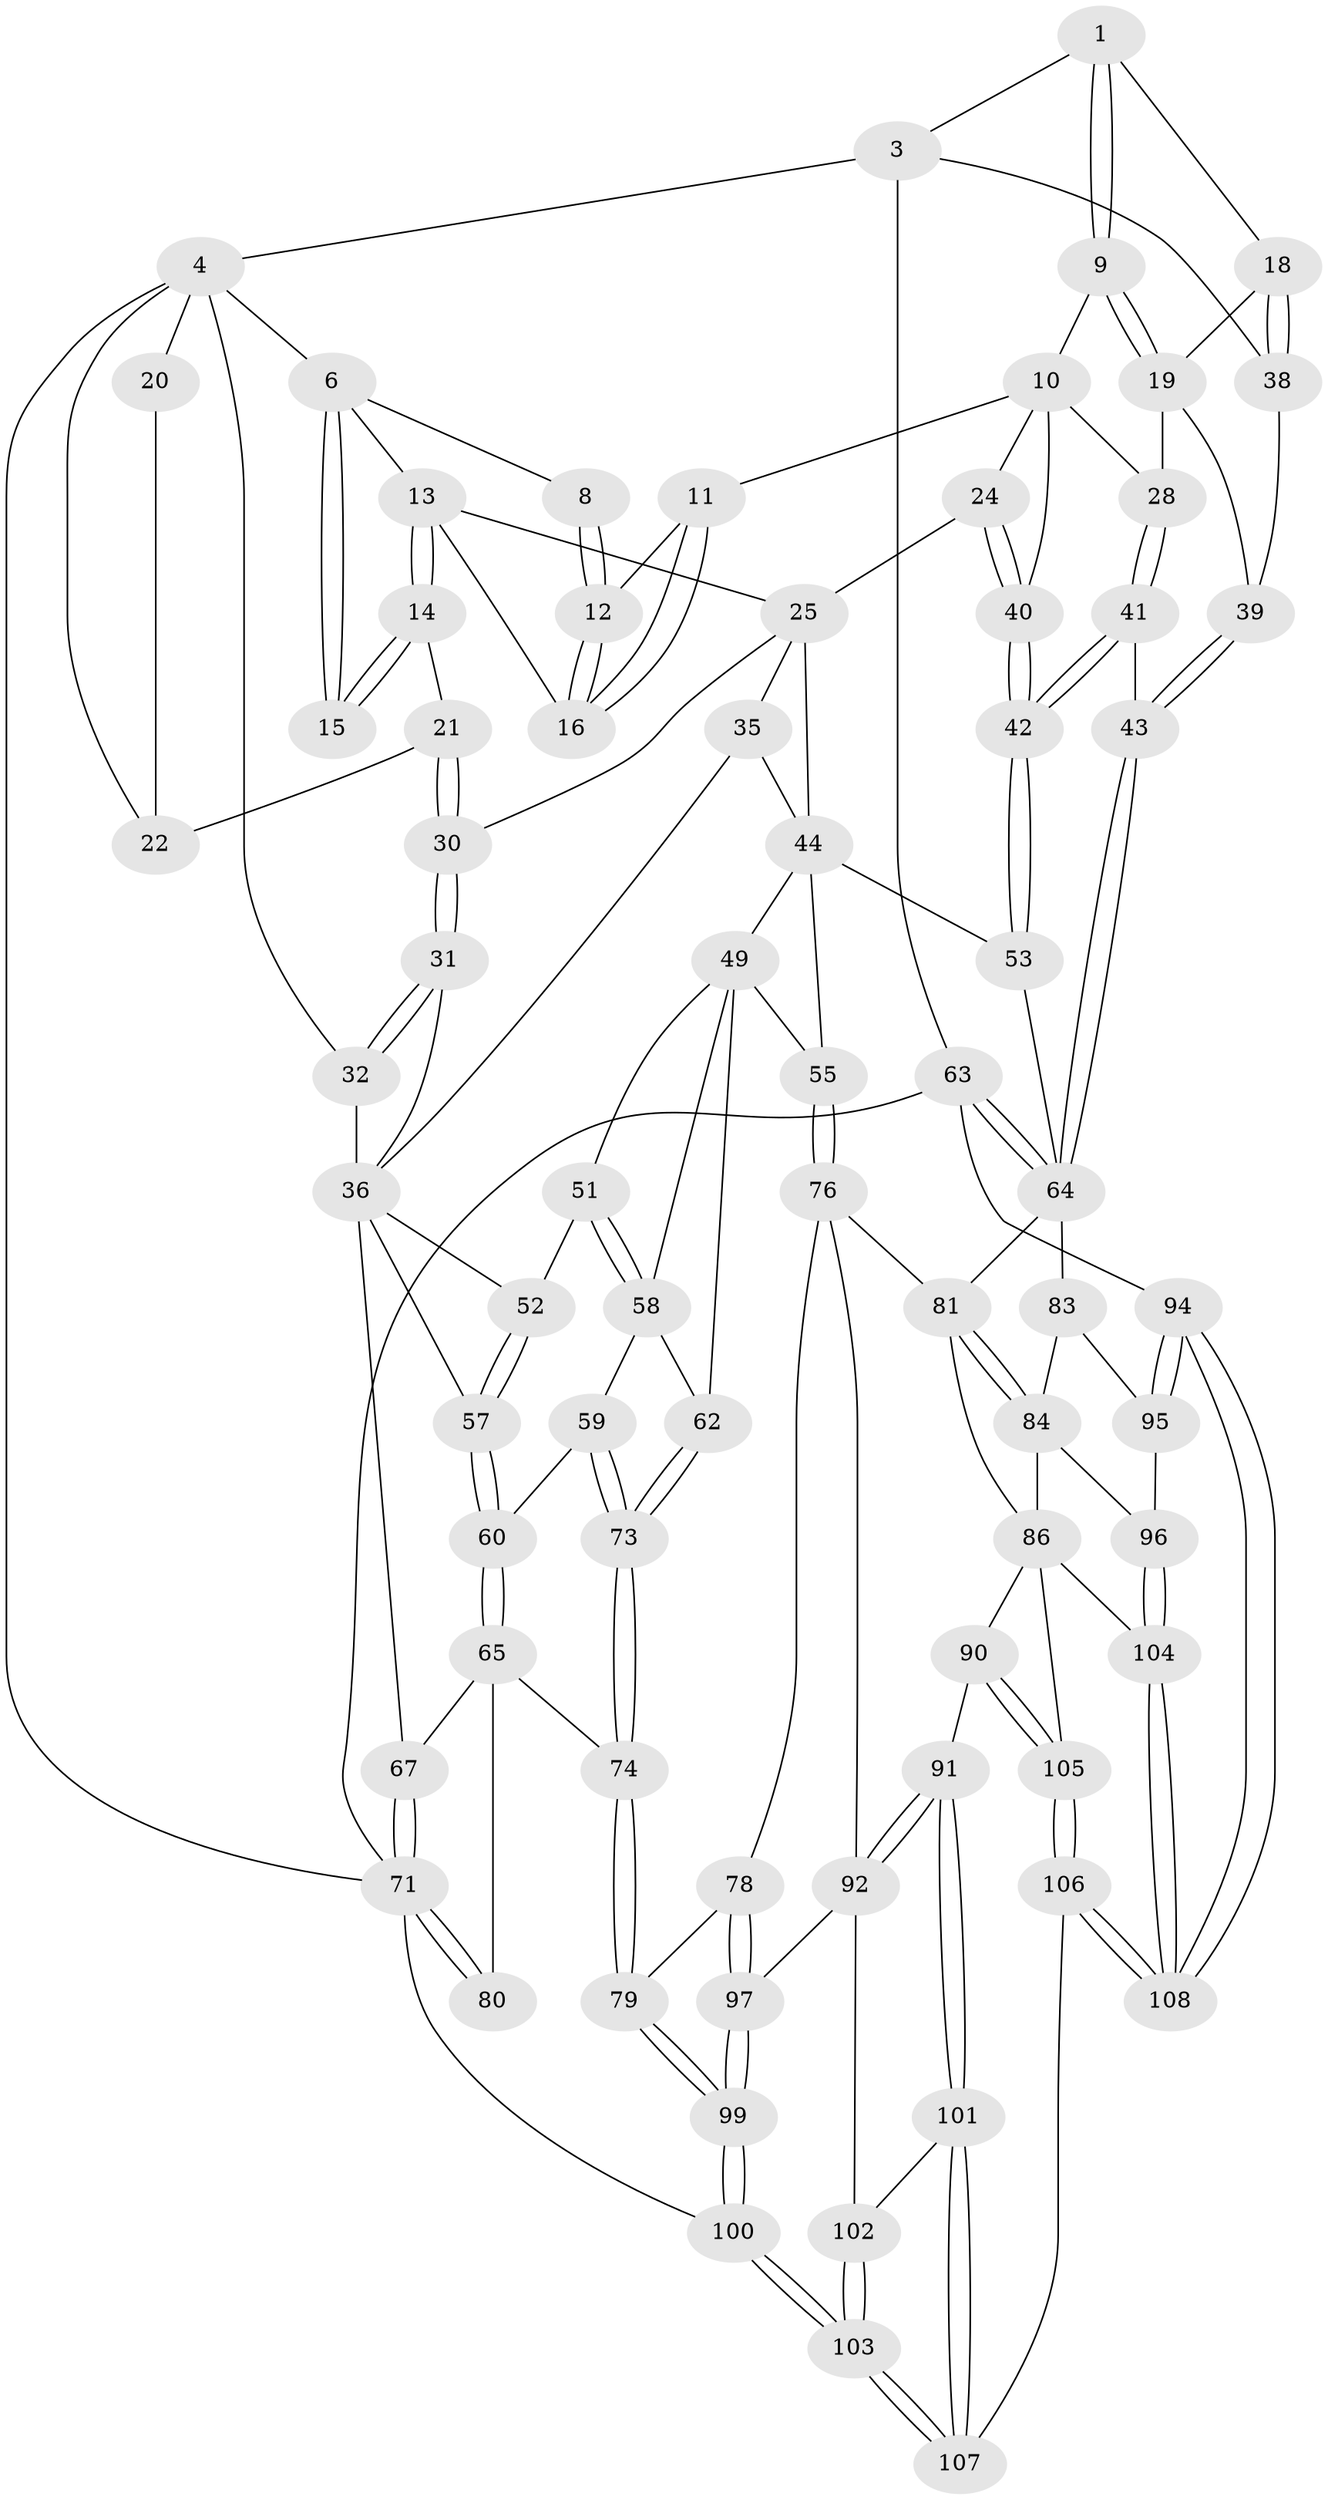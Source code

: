 // original degree distribution, {3: 0.027777777777777776, 4: 0.25, 6: 0.25, 5: 0.4722222222222222}
// Generated by graph-tools (version 1.1) at 2025/21/03/04/25 18:21:27]
// undirected, 75 vertices, 175 edges
graph export_dot {
graph [start="1"]
  node [color=gray90,style=filled];
  1 [pos="+0.6455142958602132+0",super="+2"];
  3 [pos="+1+0",super="+37"];
  4 [pos="+0+0",super="+26+5"];
  6 [pos="+0.2634599628760219+0",super="+7"];
  8 [pos="+0.5682666712591112+0"];
  9 [pos="+0.6984628912560464+0.05323579566698056"];
  10 [pos="+0.639542465648381+0.06999136953769917",super="+23"];
  11 [pos="+0.6345562904586523+0.06831609460560714"];
  12 [pos="+0.6079615631346407+0.013231816223833383"];
  13 [pos="+0.45395904439926793+0.15118649317565777",super="+17"];
  14 [pos="+0.27147851369242393+0.11029783815131398"];
  15 [pos="+0.2588484112464942+0"];
  16 [pos="+0.569071208227695+0.09914327149038912"];
  18 [pos="+0.822365268323277+0.17417782579549354"];
  19 [pos="+0.821053648419209+0.17479518650691642",super="+27"];
  20 [pos="+0.12152316930971921+0.02086572831593448"];
  21 [pos="+0.2546142672083275+0.12355005872111958"];
  22 [pos="+0.12347949733852079+0.06247243060863657"];
  24 [pos="+0.5413625663684567+0.2301891907414656"];
  25 [pos="+0.5011682612844177+0.231565262721724",super="+33"];
  28 [pos="+0.7997300893138899+0.19485306557153367"];
  30 [pos="+0.2446033400531826+0.13805776567760772"];
  31 [pos="+0.1437690546505073+0.22052289170458986"];
  32 [pos="+0+0.2519412042265624"];
  35 [pos="+0.2730438610213173+0.3257250340034849"];
  36 [pos="+0.19835692289160436+0.3227115833157726",super="+46"];
  38 [pos="+1+0.23257649056325908"];
  39 [pos="+0.9105975717267976+0.41687102352726213"];
  40 [pos="+0.6905829200378404+0.37362814527998484"];
  41 [pos="+0.8071405671881083+0.44427394178597224"];
  42 [pos="+0.6877931819405176+0.49315903810131606"];
  43 [pos="+0.9009194188113704+0.45852565412943264"];
  44 [pos="+0.47105358777694656+0.3691513537858345",super="+45+54"];
  49 [pos="+0.3180925167957762+0.38797135995134424",super="+50+56"];
  51 [pos="+0.20918028879558892+0.41587366401657144"];
  52 [pos="+0.20026440779270724+0.41008548057909205"];
  53 [pos="+0.680204494841085+0.500864886368255"];
  55 [pos="+0.49771024816683646+0.5812735725799603"];
  57 [pos="+0.12492354819718969+0.44266365675229397"];
  58 [pos="+0.1981310461083613+0.5374381890367487",super="+61"];
  59 [pos="+0.16609403175445986+0.5458080456842838"];
  60 [pos="+0.15506206151077936+0.5459389589611217"];
  62 [pos="+0.33247751982327595+0.5745381740252334"];
  63 [pos="+1+0.6133692889045425",super="+93"];
  64 [pos="+1+0.6166520474135381",super="+68"];
  65 [pos="+0.09336237564111587+0.5950830348017099",super="+66+75"];
  67 [pos="+0+0.47952097227693335"];
  71 [pos="+0+1",super="+72"];
  73 [pos="+0.24377492630226524+0.682656952267979"];
  74 [pos="+0.20928112673100274+0.7541830003641149"];
  76 [pos="+0.5054040332181962+0.6657046662495165",super="+77"];
  78 [pos="+0.25394519315250974+0.769293009587768"];
  79 [pos="+0.21205251575854445+0.7576243005089811"];
  80 [pos="+0.029249323597471694+0.793228410536689"];
  81 [pos="+0.7196093417009412+0.7278339255084253",super="+82"];
  83 [pos="+0.8134732505185113+0.7819272874955763",super="+87"];
  84 [pos="+0.7423029860076579+0.7871290317782134",super="+85"];
  86 [pos="+0.666970737876638+0.8421779490654492",super="+88"];
  90 [pos="+0.538869639315807+0.8542084128773827"];
  91 [pos="+0.506884798175853+0.8302998466470026"];
  92 [pos="+0.49698277701306975+0.7146904425711573",super="+98"];
  94 [pos="+1+1"];
  95 [pos="+0.9056633922580565+0.8132140006199401"];
  96 [pos="+0.7925516276552493+0.9449720163371462"];
  97 [pos="+0.3274037391514221+0.8383597041525733"];
  99 [pos="+0.14768696547413337+1"];
  100 [pos="+0.14563902071554705+1"];
  101 [pos="+0.4386488112153761+0.9034198398686669"];
  102 [pos="+0.3670532057333565+0.8670944869720719"];
  103 [pos="+0.14666139863680924+1"];
  104 [pos="+0.7776777978813908+1"];
  105 [pos="+0.5534975222122425+1"];
  106 [pos="+0.5509790287743739+1"];
  107 [pos="+0.38852549019583266+1"];
  108 [pos="+0.7961617156720846+1"];
  1 -- 9;
  1 -- 9;
  1 -- 18;
  1 -- 3;
  3 -- 4;
  3 -- 63 [weight=2];
  3 -- 38;
  4 -- 32;
  4 -- 22;
  4 -- 71;
  4 -- 20;
  4 -- 6;
  6 -- 15;
  6 -- 15;
  6 -- 8;
  6 -- 13;
  8 -- 12;
  8 -- 12;
  9 -- 10;
  9 -- 19;
  9 -- 19;
  10 -- 11;
  10 -- 24;
  10 -- 40;
  10 -- 28;
  11 -- 12;
  11 -- 16;
  11 -- 16;
  12 -- 16;
  12 -- 16;
  13 -- 14;
  13 -- 14;
  13 -- 16;
  13 -- 25;
  14 -- 15;
  14 -- 15;
  14 -- 21;
  18 -- 19;
  18 -- 38;
  18 -- 38;
  19 -- 28;
  19 -- 39;
  20 -- 22;
  21 -- 22;
  21 -- 30;
  21 -- 30;
  24 -- 25;
  24 -- 40;
  24 -- 40;
  25 -- 35;
  25 -- 44;
  25 -- 30;
  28 -- 41;
  28 -- 41;
  30 -- 31;
  30 -- 31;
  31 -- 32;
  31 -- 32;
  31 -- 36;
  32 -- 36;
  35 -- 36;
  35 -- 44;
  36 -- 67;
  36 -- 52;
  36 -- 57;
  38 -- 39;
  39 -- 43;
  39 -- 43;
  40 -- 42;
  40 -- 42;
  41 -- 42;
  41 -- 42;
  41 -- 43;
  42 -- 53;
  42 -- 53;
  43 -- 64;
  43 -- 64;
  44 -- 49;
  44 -- 53;
  44 -- 55;
  49 -- 51;
  49 -- 58;
  49 -- 62;
  49 -- 55;
  51 -- 52;
  51 -- 58;
  51 -- 58;
  52 -- 57;
  52 -- 57;
  53 -- 64;
  55 -- 76;
  55 -- 76;
  57 -- 60;
  57 -- 60;
  58 -- 59;
  58 -- 62;
  59 -- 60;
  59 -- 73;
  59 -- 73;
  60 -- 65;
  60 -- 65;
  62 -- 73;
  62 -- 73;
  63 -- 64;
  63 -- 64;
  63 -- 94;
  63 -- 71;
  64 -- 81;
  64 -- 83 [weight=2];
  65 -- 80 [weight=2];
  65 -- 67;
  65 -- 74;
  67 -- 71;
  67 -- 71;
  71 -- 80;
  71 -- 80;
  71 -- 100;
  73 -- 74;
  73 -- 74;
  74 -- 79;
  74 -- 79;
  76 -- 81;
  76 -- 78;
  76 -- 92;
  78 -- 79;
  78 -- 97;
  78 -- 97;
  79 -- 99;
  79 -- 99;
  81 -- 84;
  81 -- 84;
  81 -- 86;
  83 -- 84;
  83 -- 95;
  84 -- 96;
  84 -- 86;
  86 -- 104;
  86 -- 105;
  86 -- 90;
  90 -- 91;
  90 -- 105;
  90 -- 105;
  91 -- 92;
  91 -- 92;
  91 -- 101;
  91 -- 101;
  92 -- 97;
  92 -- 102;
  94 -- 95;
  94 -- 95;
  94 -- 108;
  94 -- 108;
  95 -- 96;
  96 -- 104;
  96 -- 104;
  97 -- 99;
  97 -- 99;
  99 -- 100;
  99 -- 100;
  100 -- 103;
  100 -- 103;
  101 -- 102;
  101 -- 107;
  101 -- 107;
  102 -- 103;
  102 -- 103;
  103 -- 107;
  103 -- 107;
  104 -- 108;
  104 -- 108;
  105 -- 106;
  105 -- 106;
  106 -- 107;
  106 -- 108;
  106 -- 108;
}
